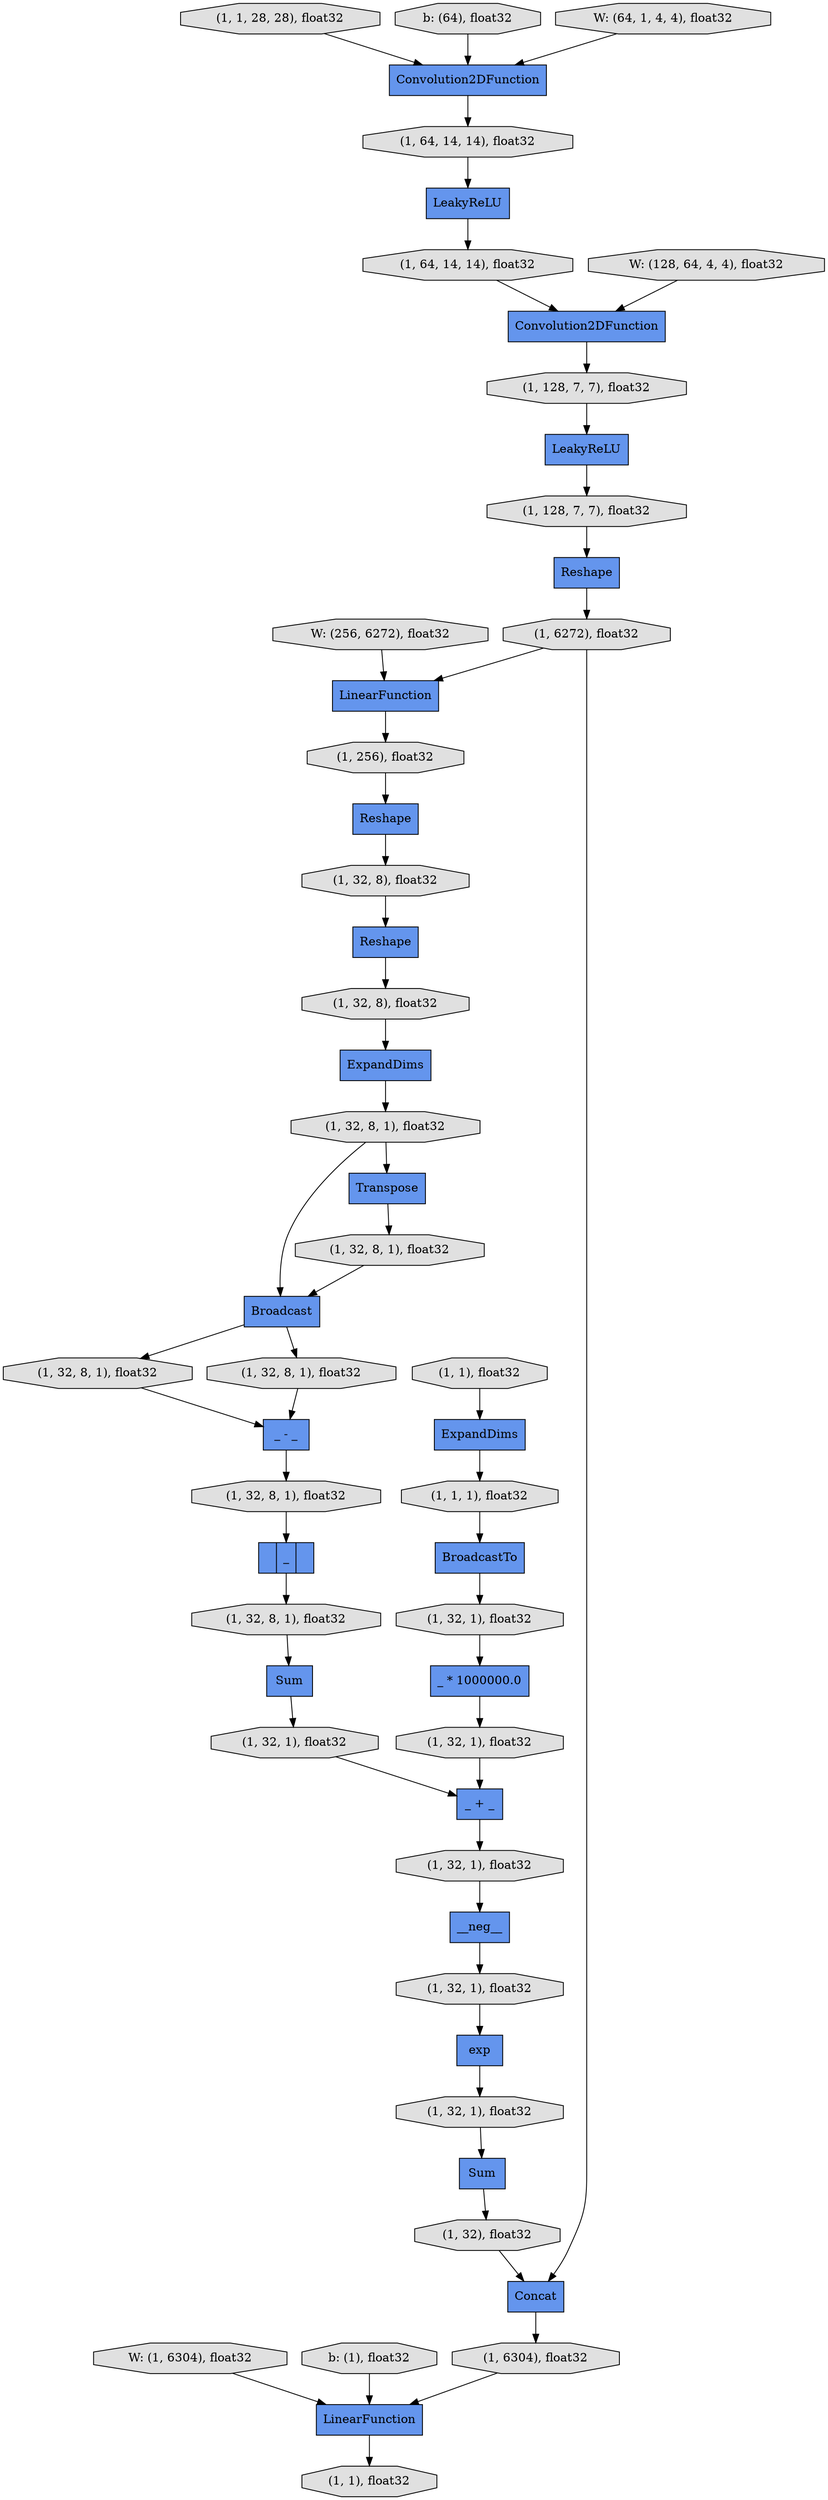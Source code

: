 digraph graphname{rankdir=TB;4491733032 [label="Broadcast",shape="record",fillcolor="#6495ED",style="filled"];4491886664 [label="exp",shape="record",fillcolor="#6495ED",style="filled"];4491733088 [label="(1, 32, 8, 1), float32",shape="octagon",fillcolor="#E0E0E0",style="filled"];4491886720 [label="(1, 32, 1), float32",shape="octagon",fillcolor="#E0E0E0",style="filled"];4491731072 [label="(1, 1, 28, 28), float32",shape="octagon",fillcolor="#E0E0E0",style="filled"];4491886776 [label="Sum",shape="record",fillcolor="#6495ED",style="filled"];4491731128 [label="(1, 32, 8, 1), float32",shape="octagon",fillcolor="#E0E0E0",style="filled"];4491106512 [label="(1, 1), float32",shape="octagon",fillcolor="#E0E0E0",style="filled"];4491733200 [label="(1, 32, 8, 1), float32",shape="octagon",fillcolor="#E0E0E0",style="filled"];4491731184 [label="Sum",shape="record",fillcolor="#6495ED",style="filled"];4491104496 [label="_ - _",shape="record",fillcolor="#6495ED",style="filled"];4491202800 [label="Reshape",shape="record",fillcolor="#6495ED",style="filled"];4491886888 [label="(1, 32, 1), float32",shape="octagon",fillcolor="#E0E0E0",style="filled"];4491104552 [label="ExpandDims",shape="record",fillcolor="#6495ED",style="filled"];4491733312 [label="|_|",shape="record",fillcolor="#6495ED",style="filled"];4491106624 [label="(1, 256), float32",shape="octagon",fillcolor="#E0E0E0",style="filled"];4491104608 [label="Reshape",shape="record",fillcolor="#6495ED",style="filled"];4490232160 [label="(1, 128, 7, 7), float32",shape="octagon",fillcolor="#E0E0E0",style="filled"];4491204536 [label="LeakyReLU",shape="record",fillcolor="#6495ED",style="filled"];4491887000 [label="Concat",shape="record",fillcolor="#6495ED",style="filled"];4491202912 [label="Convolution2DFunction",shape="record",fillcolor="#6495ED",style="filled"];4491106736 [label="Reshape",shape="record",fillcolor="#6495ED",style="filled"];4491733424 [label="b: (64), float32",shape="octagon",fillcolor="#E0E0E0",style="filled"];4491731408 [label="(1, 32, 8, 1), float32",shape="octagon",fillcolor="#E0E0E0",style="filled"];4491104720 [label="(1, 32, 8), float32",shape="octagon",fillcolor="#E0E0E0",style="filled"];4491887112 [label="(1, 32, 1), float32",shape="octagon",fillcolor="#E0E0E0",style="filled"];4491129408 [label="(1, 128, 7, 7), float32",shape="octagon",fillcolor="#E0E0E0",style="filled"];4491731576 [label="(1, 32, 1), float32",shape="octagon",fillcolor="#E0E0E0",style="filled"];4491203192 [label="(1, 64, 14, 14), float32",shape="octagon",fillcolor="#E0E0E0",style="filled"];4491204592 [label="(1, 64, 14, 14), float32",shape="octagon",fillcolor="#E0E0E0",style="filled"];4491731688 [label="ExpandDims",shape="record",fillcolor="#6495ED",style="filled"];4491732976 [label="_ * 1000000.0",shape="record",fillcolor="#6495ED",style="filled"];4491731744 [label="__neg__",shape="record",fillcolor="#6495ED",style="filled"];4491887448 [label="(1, 32), float32",shape="octagon",fillcolor="#E0E0E0",style="filled"];4491731800 [label="(1, 1), float32",shape="octagon",fillcolor="#E0E0E0",style="filled"];4491733872 [label="W: (256, 6272), float32",shape="octagon",fillcolor="#E0E0E0",style="filled"];4491887616 [label="(1, 6304), float32",shape="octagon",fillcolor="#E0E0E0",style="filled"];4491731968 [label="(1, 1, 1), float32",shape="octagon",fillcolor="#E0E0E0",style="filled"];4491734264 [label="W: (1, 6304), float32",shape="octagon",fillcolor="#E0E0E0",style="filled"];4443057400 [label="W: (64, 1, 4, 4), float32",shape="octagon",fillcolor="#E0E0E0",style="filled"];4491732304 [label="(1, 32, 8, 1), float32",shape="octagon",fillcolor="#E0E0E0",style="filled"];4430362048 [label="(1, 6272), float32",shape="octagon",fillcolor="#E0E0E0",style="filled"];4491734488 [label="W: (128, 64, 4, 4), float32",shape="octagon",fillcolor="#E0E0E0",style="filled"];4491732472 [label="BroadcastTo",shape="record",fillcolor="#6495ED",style="filled"];4491734600 [label="b: (1), float32",shape="octagon",fillcolor="#E0E0E0",style="filled"];4491732696 [label="(1, 32, 8, 1), float32",shape="octagon",fillcolor="#E0E0E0",style="filled"];4491734768 [label="Convolution2DFunction",shape="record",fillcolor="#6495ED",style="filled"];4491732752 [label="(1, 32, 1), float32",shape="octagon",fillcolor="#E0E0E0",style="filled"];4491732808 [label="LinearFunction",shape="record",fillcolor="#6495ED",style="filled"];4491734880 [label="(1, 32, 1), float32",shape="octagon",fillcolor="#E0E0E0",style="filled"];4491106176 [label="(1, 32, 8), float32",shape="octagon",fillcolor="#E0E0E0",style="filled"];4491734936 [label="_ + _",shape="record",fillcolor="#6495ED",style="filled"];4491106232 [label="LinearFunction",shape="record",fillcolor="#6495ED",style="filled"];4491603920 [label="LeakyReLU",shape="record",fillcolor="#6495ED",style="filled"];4491106288 [label="Transpose",shape="record",fillcolor="#6495ED",style="filled"];4491731800 -> 4491731688;4491887448 -> 4491887000;4491204592 -> 4491603920;4491106232 -> 4491106624;4491732472 -> 4491731576;4491106176 -> 4491106736;4491733088 -> 4491106288;4491886888 -> 4491886664;4491129408 -> 4491204536;4491886664 -> 4491887112;4491733088 -> 4491733032;4491886720 -> 4491731744;4430362048 -> 4491106232;4491731744 -> 4491886888;4491734600 -> 4491732808;4443057400 -> 4491734768;4491203192 -> 4491202912;4491106736 -> 4491104720;4491732808 -> 4491106512;4491731072 -> 4491734768;4491732304 -> 4491104496;4491104720 -> 4491104552;4491104608 -> 4491106176;4491733424 -> 4491734768;4491733032 -> 4491732304;4491732696 -> 4491104496;4491202800 -> 4430362048;4491733872 -> 4491106232;4430362048 -> 4491887000;4491204536 -> 4490232160;4491603920 -> 4491203192;4491733200 -> 4491733032;4491106624 -> 4491104608;4490232160 -> 4491202800;4491734768 -> 4491204592;4491887112 -> 4491886776;4491104496 -> 4491731408;4491733032 -> 4491732696;4491732752 -> 4491734936;4491104552 -> 4491733088;4491731576 -> 4491732976;4491734880 -> 4491734936;4491887616 -> 4491732808;4491734264 -> 4491732808;4491731408 -> 4491733312;4491733312 -> 4491731128;4491734488 -> 4491202912;4491202912 -> 4491129408;4491887000 -> 4491887616;4491106288 -> 4491733200;4491732976 -> 4491734880;4491731688 -> 4491731968;4491731968 -> 4491732472;4491886776 -> 4491887448;4491731128 -> 4491731184;4491734936 -> 4491886720;4491731184 -> 4491732752;}